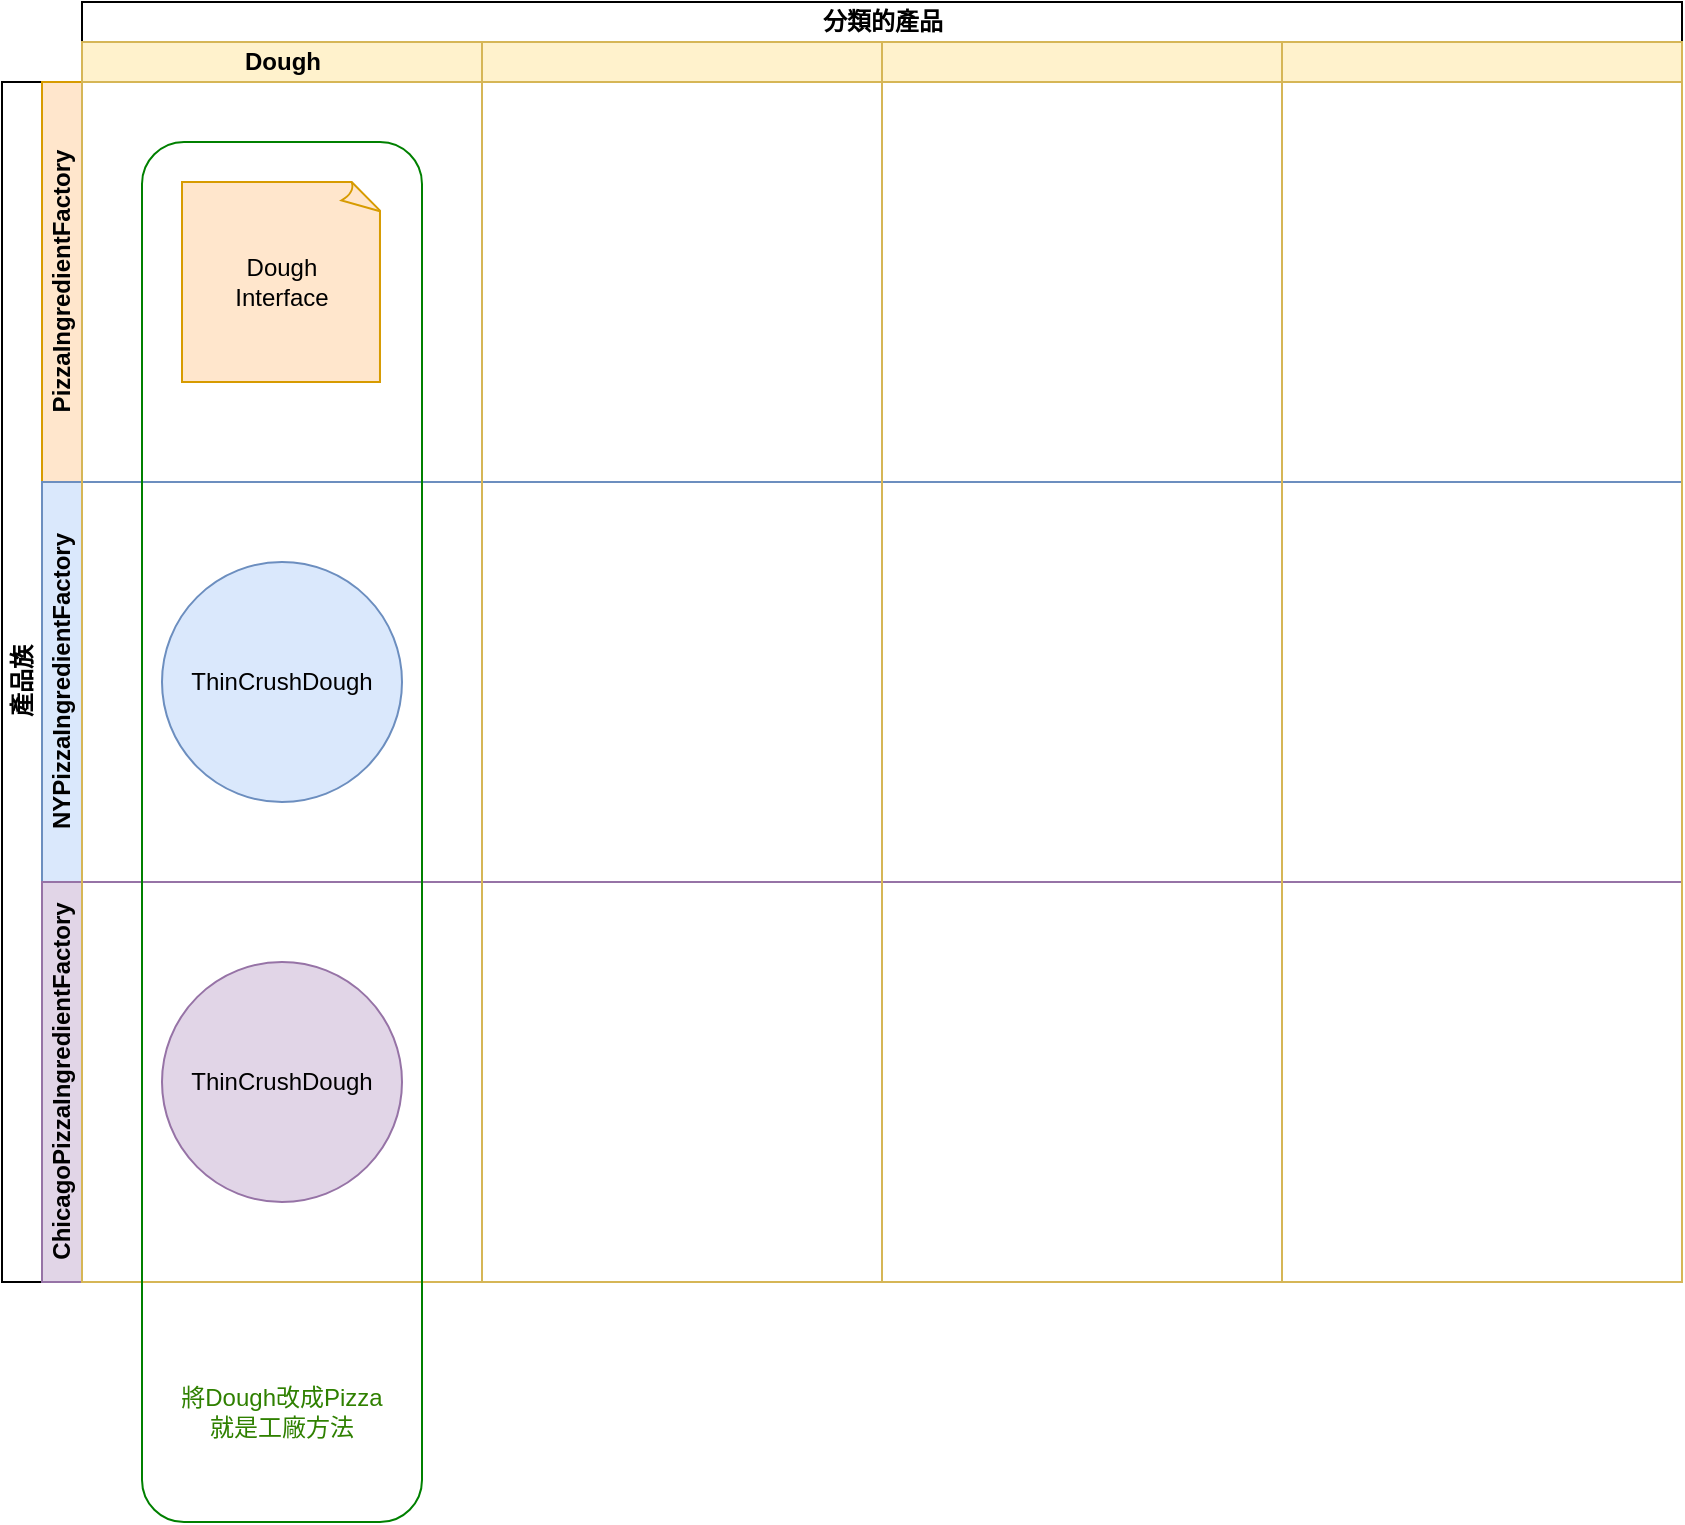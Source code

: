 <mxfile version="24.0.4" type="device">
  <diagram id="prtHgNgQTEPvFCAcTncT" name="Page-1">
    <mxGraphModel dx="1434" dy="836" grid="1" gridSize="10" guides="1" tooltips="1" connect="1" arrows="1" fold="1" page="1" pageScale="1" pageWidth="827" pageHeight="1169" math="0" shadow="0">
      <root>
        <mxCell id="0" />
        <mxCell id="1" parent="0" />
        <mxCell id="dNxyNK7c78bLwvsdeMH5-19" value="產品族" style="swimlane;html=1;childLayout=stackLayout;resizeParent=1;resizeParentMax=0;horizontal=0;startSize=20;horizontalStack=0;" parent="1" vertex="1">
          <mxGeometry x="120" y="120" width="840" height="600" as="geometry" />
        </mxCell>
        <mxCell id="dNxyNK7c78bLwvsdeMH5-21" value="PizzaIngredientFactory" style="swimlane;html=1;startSize=20;horizontal=0;fillColor=#ffe6cc;strokeColor=#d79b00;" parent="dNxyNK7c78bLwvsdeMH5-19" vertex="1">
          <mxGeometry x="20" width="820" height="200" as="geometry" />
        </mxCell>
        <mxCell id="XuRoDqvD5nhlAqRnxEUf-19" value="NYPizzaIngredientFactory" style="swimlane;html=1;startSize=20;horizontal=0;fillColor=#dae8fc;strokeColor=#6c8ebf;" vertex="1" parent="dNxyNK7c78bLwvsdeMH5-19">
          <mxGeometry x="20" y="200" width="820" height="200" as="geometry" />
        </mxCell>
        <mxCell id="dNxyNK7c78bLwvsdeMH5-20" value="ChicagoPizzaIngredientFactory" style="swimlane;html=1;startSize=20;horizontal=0;fillColor=#e1d5e7;strokeColor=#9673a6;" parent="dNxyNK7c78bLwvsdeMH5-19" vertex="1">
          <mxGeometry x="20" y="400" width="820" height="200" as="geometry" />
        </mxCell>
        <mxCell id="XuRoDqvD5nhlAqRnxEUf-13" value="分類的產品" style="swimlane;childLayout=stackLayout;resizeParent=1;resizeParentMax=0;startSize=20;html=1;" vertex="1" parent="1">
          <mxGeometry x="160" y="80" width="800" height="640" as="geometry" />
        </mxCell>
        <mxCell id="XuRoDqvD5nhlAqRnxEUf-20" value="Dough" style="swimlane;startSize=20;html=1;fillColor=#fff2cc;strokeColor=#d6b656;" vertex="1" parent="XuRoDqvD5nhlAqRnxEUf-13">
          <mxGeometry y="20" width="200" height="620" as="geometry" />
        </mxCell>
        <mxCell id="XuRoDqvD5nhlAqRnxEUf-21" value="Dough&lt;br&gt;Interface" style="whiteSpace=wrap;html=1;shape=mxgraph.basic.document;fillColor=#ffe6cc;strokeColor=#d79b00;" vertex="1" parent="XuRoDqvD5nhlAqRnxEUf-20">
          <mxGeometry x="50" y="70" width="100" height="100" as="geometry" />
        </mxCell>
        <mxCell id="XuRoDqvD5nhlAqRnxEUf-25" value="ThinCrushDough" style="ellipse;whiteSpace=wrap;html=1;aspect=fixed;fillColor=#dae8fc;strokeColor=#6c8ebf;" vertex="1" parent="XuRoDqvD5nhlAqRnxEUf-20">
          <mxGeometry x="40" y="260" width="120" height="120" as="geometry" />
        </mxCell>
        <mxCell id="XuRoDqvD5nhlAqRnxEUf-15" value="" style="swimlane;startSize=20;html=1;fillColor=#fff2cc;strokeColor=#d6b656;" vertex="1" parent="XuRoDqvD5nhlAqRnxEUf-13">
          <mxGeometry x="200" y="20" width="200" height="620" as="geometry" />
        </mxCell>
        <mxCell id="XuRoDqvD5nhlAqRnxEUf-16" value="" style="swimlane;startSize=20;html=1;fillColor=#fff2cc;strokeColor=#d6b656;" vertex="1" parent="XuRoDqvD5nhlAqRnxEUf-13">
          <mxGeometry x="400" y="20" width="200" height="620" as="geometry" />
        </mxCell>
        <mxCell id="XuRoDqvD5nhlAqRnxEUf-18" value="" style="swimlane;startSize=20;html=1;fillColor=#fff2cc;strokeColor=#d6b656;" vertex="1" parent="XuRoDqvD5nhlAqRnxEUf-13">
          <mxGeometry x="600" y="20" width="200" height="620" as="geometry" />
        </mxCell>
        <mxCell id="XuRoDqvD5nhlAqRnxEUf-32" value="ThinCrushDough" style="ellipse;whiteSpace=wrap;html=1;aspect=fixed;fillColor=#e1d5e7;strokeColor=#9673a6;" vertex="1" parent="1">
          <mxGeometry x="200" y="560" width="120" height="120" as="geometry" />
        </mxCell>
        <mxCell id="XuRoDqvD5nhlAqRnxEUf-41" value="" style="rounded=1;whiteSpace=wrap;html=1;fillColor=none;strokeColor=#008000;" vertex="1" parent="1">
          <mxGeometry x="190" y="150" width="140" height="690" as="geometry" />
        </mxCell>
        <mxCell id="XuRoDqvD5nhlAqRnxEUf-42" value="將Dough改成Pizza&lt;br&gt;就是工廠方法" style="text;html=1;align=center;verticalAlign=middle;whiteSpace=wrap;rounded=0;fontColor=#2f8000;" vertex="1" parent="1">
          <mxGeometry x="190" y="770" width="140" height="30" as="geometry" />
        </mxCell>
      </root>
    </mxGraphModel>
  </diagram>
</mxfile>
